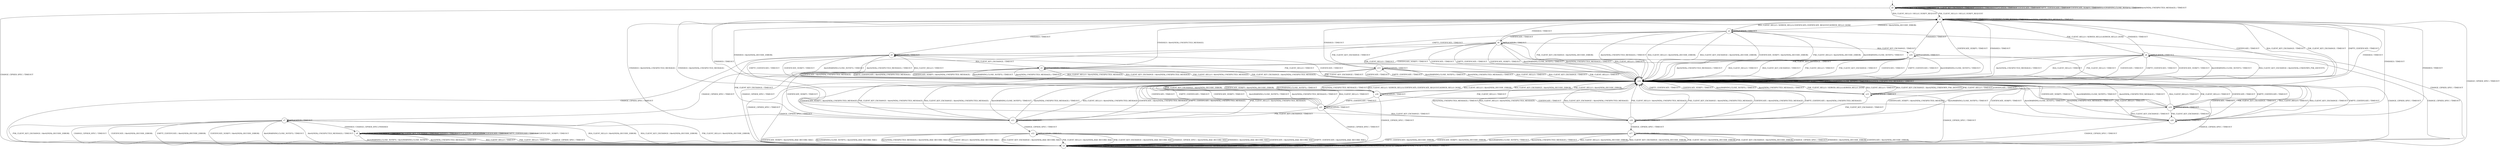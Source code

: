 digraph g {

	s0 [shape="circle" label="s0"];
	s1 [shape="circle" label="s1"];
	s2 [shape="circle" label="s2"];
	s3 [shape="circle" label="s3"];
	s4 [shape="circle" label="s4"];
	s5 [shape="circle" label="s5"];
	s6 [shape="circle" label="s6"];
	s7 [shape="circle" label="s7"];
	s8 [shape="circle" label="s8"];
	s9 [shape="circle" label="s9"];
	s10 [shape="circle" label="s10"];
	s11 [shape="circle" label="s11"];
	s12 [shape="circle" label="s12"];
	s13 [shape="circle" label="s13"];
	s14 [shape="circle" label="s14"];
	s15 [shape="circle" label="s15"];
	s16 [shape="circle" label="s16"];
	s17 [shape="circle" label="s17"];
	s18 [shape="circle" label="s18"];
	s19 [shape="circle" label="s19"];
	s20 [shape="circle" label="s20"];
	s21 [shape="circle" label="s21"];
	s0 -> s1 [label="RSA_CLIENT_HELLO / HELLO_VERIFY_REQUEST"];
	s0 -> s0 [label="RSA_CLIENT_KEY_EXCHANGE / TIMEOUT"];
	s0 -> s1 [label="PSK_CLIENT_HELLO / HELLO_VERIFY_REQUEST"];
	s0 -> s0 [label="PSK_CLIENT_KEY_EXCHANGE / TIMEOUT"];
	s0 -> s3 [label="CHANGE_CIPHER_SPEC / TIMEOUT"];
	s0 -> s0 [label="FINISHED / TIMEOUT"];
	s0 -> s0 [label="APPLICATION / TIMEOUT"];
	s0 -> s0 [label="CERTIFICATE / TIMEOUT"];
	s0 -> s0 [label="EMPTY_CERTIFICATE / TIMEOUT"];
	s0 -> s0 [label="CERTIFICATE_VERIFY / TIMEOUT"];
	s0 -> s0 [label="Alert(WARNING,CLOSE_NOTIFY) / TIMEOUT"];
	s0 -> s0 [label="Alert(FATAL,UNEXPECTED_MESSAGE) / TIMEOUT"];
	s1 -> s2 [label="RSA_CLIENT_HELLO / SERVER_HELLO,CERTIFICATE,CERTIFICATE_REQUEST,SERVER_HELLO_DONE"];
	s1 -> s14 [label="RSA_CLIENT_KEY_EXCHANGE / TIMEOUT"];
	s1 -> s4 [label="PSK_CLIENT_HELLO / SERVER_HELLO,SERVER_HELLO_DONE"];
	s1 -> s14 [label="PSK_CLIENT_KEY_EXCHANGE / TIMEOUT"];
	s1 -> s3 [label="CHANGE_CIPHER_SPEC / TIMEOUT"];
	s1 -> s1 [label="FINISHED / TIMEOUT"];
	s1 -> s1 [label="APPLICATION / TIMEOUT"];
	s1 -> s14 [label="CERTIFICATE / TIMEOUT"];
	s1 -> s14 [label="EMPTY_CERTIFICATE / TIMEOUT"];
	s1 -> s14 [label="CERTIFICATE_VERIFY / TIMEOUT"];
	s1 -> s1 [label="Alert(WARNING,CLOSE_NOTIFY) / TIMEOUT"];
	s1 -> s1 [label="Alert(FATAL,UNEXPECTED_MESSAGE) / TIMEOUT"];
	s2 -> s14 [label="RSA_CLIENT_HELLO / Alert(FATAL,DECODE_ERROR)"];
	s2 -> s14 [label="RSA_CLIENT_KEY_EXCHANGE / Alert(FATAL,DECODE_ERROR)"];
	s2 -> s14 [label="PSK_CLIENT_HELLO / Alert(FATAL,DECODE_ERROR)"];
	s2 -> s14 [label="PSK_CLIENT_KEY_EXCHANGE / Alert(FATAL,DECODE_ERROR)"];
	s2 -> s3 [label="CHANGE_CIPHER_SPEC / TIMEOUT"];
	s2 -> s1 [label="FINISHED / Alert(FATAL,DECODE_ERROR)"];
	s2 -> s2 [label="APPLICATION / TIMEOUT"];
	s2 -> s6 [label="CERTIFICATE / TIMEOUT"];
	s2 -> s9 [label="EMPTY_CERTIFICATE / TIMEOUT"];
	s2 -> s14 [label="CERTIFICATE_VERIFY / Alert(FATAL,DECODE_ERROR)"];
	s2 -> s14 [label="Alert(WARNING,CLOSE_NOTIFY) / TIMEOUT"];
	s2 -> s14 [label="Alert(FATAL,UNEXPECTED_MESSAGE) / TIMEOUT"];
	s3 -> s3 [label="RSA_CLIENT_HELLO / TIMEOUT"];
	s3 -> s3 [label="RSA_CLIENT_KEY_EXCHANGE / TIMEOUT"];
	s3 -> s3 [label="PSK_CLIENT_HELLO / TIMEOUT"];
	s3 -> s3 [label="PSK_CLIENT_KEY_EXCHANGE / TIMEOUT"];
	s3 -> s3 [label="CHANGE_CIPHER_SPEC / TIMEOUT"];
	s3 -> s3 [label="FINISHED / TIMEOUT"];
	s3 -> s3 [label="APPLICATION / TIMEOUT"];
	s3 -> s3 [label="CERTIFICATE / TIMEOUT"];
	s3 -> s3 [label="EMPTY_CERTIFICATE / TIMEOUT"];
	s3 -> s3 [label="CERTIFICATE_VERIFY / TIMEOUT"];
	s3 -> s3 [label="Alert(WARNING,CLOSE_NOTIFY) / TIMEOUT"];
	s3 -> s3 [label="Alert(FATAL,UNEXPECTED_MESSAGE) / TIMEOUT"];
	s4 -> s14 [label="RSA_CLIENT_HELLO / TIMEOUT"];
	s4 -> s14 [label="RSA_CLIENT_KEY_EXCHANGE / Alert(FATAL,UNKNOWN_PSK_IDENTITY)"];
	s4 -> s14 [label="PSK_CLIENT_HELLO / TIMEOUT"];
	s4 -> s5 [label="PSK_CLIENT_KEY_EXCHANGE / TIMEOUT"];
	s4 -> s3 [label="CHANGE_CIPHER_SPEC / TIMEOUT"];
	s4 -> s1 [label="FINISHED / TIMEOUT"];
	s4 -> s4 [label="APPLICATION / TIMEOUT"];
	s4 -> s14 [label="CERTIFICATE / TIMEOUT"];
	s4 -> s14 [label="EMPTY_CERTIFICATE / TIMEOUT"];
	s4 -> s14 [label="CERTIFICATE_VERIFY / TIMEOUT"];
	s4 -> s14 [label="Alert(WARNING,CLOSE_NOTIFY) / TIMEOUT"];
	s4 -> s14 [label="Alert(FATAL,UNEXPECTED_MESSAGE) / TIMEOUT"];
	s5 -> s14 [label="RSA_CLIENT_HELLO / Alert(FATAL,UNEXPECTED_MESSAGE)"];
	s5 -> s14 [label="RSA_CLIENT_KEY_EXCHANGE / Alert(FATAL,UNEXPECTED_MESSAGE)"];
	s5 -> s14 [label="PSK_CLIENT_HELLO / Alert(FATAL,UNEXPECTED_MESSAGE)"];
	s5 -> s14 [label="PSK_CLIENT_KEY_EXCHANGE / Alert(FATAL,UNEXPECTED_MESSAGE)"];
	s5 -> s7 [label="CHANGE_CIPHER_SPEC / TIMEOUT"];
	s5 -> s1 [label="FINISHED / Alert(FATAL,UNEXPECTED_MESSAGE)"];
	s5 -> s5 [label="APPLICATION / TIMEOUT"];
	s5 -> s14 [label="CERTIFICATE / Alert(FATAL,UNEXPECTED_MESSAGE)"];
	s5 -> s14 [label="EMPTY_CERTIFICATE / Alert(FATAL,UNEXPECTED_MESSAGE)"];
	s5 -> s14 [label="CERTIFICATE_VERIFY / Alert(FATAL,UNEXPECTED_MESSAGE)"];
	s5 -> s14 [label="Alert(WARNING,CLOSE_NOTIFY) / TIMEOUT"];
	s5 -> s14 [label="Alert(FATAL,UNEXPECTED_MESSAGE) / TIMEOUT"];
	s6 -> s14 [label="RSA_CLIENT_HELLO / TIMEOUT"];
	s6 -> s10 [label="RSA_CLIENT_KEY_EXCHANGE / TIMEOUT"];
	s6 -> s14 [label="PSK_CLIENT_HELLO / TIMEOUT"];
	s6 -> s13 [label="PSK_CLIENT_KEY_EXCHANGE / TIMEOUT"];
	s6 -> s3 [label="CHANGE_CIPHER_SPEC / TIMEOUT"];
	s6 -> s1 [label="FINISHED / TIMEOUT"];
	s6 -> s6 [label="APPLICATION / TIMEOUT"];
	s6 -> s14 [label="CERTIFICATE / TIMEOUT"];
	s6 -> s14 [label="EMPTY_CERTIFICATE / TIMEOUT"];
	s6 -> s14 [label="CERTIFICATE_VERIFY / TIMEOUT"];
	s6 -> s14 [label="Alert(WARNING,CLOSE_NOTIFY) / TIMEOUT"];
	s6 -> s14 [label="Alert(FATAL,UNEXPECTED_MESSAGE) / TIMEOUT"];
	s7 -> s3 [label="RSA_CLIENT_HELLO / Alert(FATAL,DECODE_ERROR)"];
	s7 -> s3 [label="RSA_CLIENT_KEY_EXCHANGE / Alert(FATAL,DECODE_ERROR)"];
	s7 -> s3 [label="PSK_CLIENT_HELLO / Alert(FATAL,DECODE_ERROR)"];
	s7 -> s3 [label="PSK_CLIENT_KEY_EXCHANGE / Alert(FATAL,DECODE_ERROR)"];
	s7 -> s3 [label="CHANGE_CIPHER_SPEC / TIMEOUT"];
	s7 -> s8 [label="FINISHED / CHANGE_CIPHER_SPEC,FINISHED"];
	s7 -> s7 [label="APPLICATION / TIMEOUT"];
	s7 -> s3 [label="CERTIFICATE / Alert(FATAL,DECODE_ERROR)"];
	s7 -> s3 [label="EMPTY_CERTIFICATE / Alert(FATAL,DECODE_ERROR)"];
	s7 -> s3 [label="CERTIFICATE_VERIFY / Alert(FATAL,DECODE_ERROR)"];
	s7 -> s3 [label="Alert(WARNING,CLOSE_NOTIFY) / TIMEOUT"];
	s7 -> s3 [label="Alert(FATAL,UNEXPECTED_MESSAGE) / TIMEOUT"];
	s8 -> s3 [label="RSA_CLIENT_HELLO / TIMEOUT"];
	s8 -> s8 [label="RSA_CLIENT_KEY_EXCHANGE / TIMEOUT"];
	s8 -> s3 [label="PSK_CLIENT_HELLO / TIMEOUT"];
	s8 -> s8 [label="PSK_CLIENT_KEY_EXCHANGE / TIMEOUT"];
	s8 -> s3 [label="CHANGE_CIPHER_SPEC / TIMEOUT"];
	s8 -> s8 [label="FINISHED / TIMEOUT"];
	s8 -> s8 [label="APPLICATION / APPLICATION"];
	s8 -> s8 [label="CERTIFICATE / TIMEOUT"];
	s8 -> s8 [label="EMPTY_CERTIFICATE / TIMEOUT"];
	s8 -> s8 [label="CERTIFICATE_VERIFY / TIMEOUT"];
	s8 -> s3 [label="Alert(WARNING,CLOSE_NOTIFY) / Alert(WARNING,CLOSE_NOTIFY)"];
	s8 -> s3 [label="Alert(FATAL,UNEXPECTED_MESSAGE) / TIMEOUT"];
	s9 -> s14 [label="RSA_CLIENT_HELLO / TIMEOUT"];
	s9 -> s5 [label="RSA_CLIENT_KEY_EXCHANGE / TIMEOUT"];
	s9 -> s14 [label="PSK_CLIENT_HELLO / TIMEOUT"];
	s9 -> s11 [label="PSK_CLIENT_KEY_EXCHANGE / TIMEOUT"];
	s9 -> s3 [label="CHANGE_CIPHER_SPEC / TIMEOUT"];
	s9 -> s1 [label="FINISHED / TIMEOUT"];
	s9 -> s9 [label="APPLICATION / TIMEOUT"];
	s9 -> s14 [label="CERTIFICATE / TIMEOUT"];
	s9 -> s14 [label="EMPTY_CERTIFICATE / TIMEOUT"];
	s9 -> s14 [label="CERTIFICATE_VERIFY / TIMEOUT"];
	s9 -> s14 [label="Alert(WARNING,CLOSE_NOTIFY) / TIMEOUT"];
	s9 -> s14 [label="Alert(FATAL,UNEXPECTED_MESSAGE) / TIMEOUT"];
	s10 -> s14 [label="RSA_CLIENT_HELLO / TIMEOUT"];
	s10 -> s14 [label="RSA_CLIENT_KEY_EXCHANGE / TIMEOUT"];
	s10 -> s14 [label="PSK_CLIENT_HELLO / TIMEOUT"];
	s10 -> s14 [label="PSK_CLIENT_KEY_EXCHANGE / TIMEOUT"];
	s10 -> s3 [label="CHANGE_CIPHER_SPEC / TIMEOUT"];
	s10 -> s1 [label="FINISHED / TIMEOUT"];
	s10 -> s10 [label="APPLICATION / TIMEOUT"];
	s10 -> s14 [label="CERTIFICATE / TIMEOUT"];
	s10 -> s14 [label="EMPTY_CERTIFICATE / TIMEOUT"];
	s10 -> s5 [label="CERTIFICATE_VERIFY / TIMEOUT"];
	s10 -> s14 [label="Alert(WARNING,CLOSE_NOTIFY) / TIMEOUT"];
	s10 -> s14 [label="Alert(FATAL,UNEXPECTED_MESSAGE) / TIMEOUT"];
	s11 -> s14 [label="RSA_CLIENT_HELLO / Alert(FATAL,UNEXPECTED_MESSAGE)"];
	s11 -> s14 [label="RSA_CLIENT_KEY_EXCHANGE / Alert(FATAL,UNEXPECTED_MESSAGE)"];
	s11 -> s14 [label="PSK_CLIENT_HELLO / Alert(FATAL,UNEXPECTED_MESSAGE)"];
	s11 -> s14 [label="PSK_CLIENT_KEY_EXCHANGE / Alert(FATAL,UNEXPECTED_MESSAGE)"];
	s11 -> s12 [label="CHANGE_CIPHER_SPEC / TIMEOUT"];
	s11 -> s1 [label="FINISHED / Alert(FATAL,UNEXPECTED_MESSAGE)"];
	s11 -> s11 [label="APPLICATION / TIMEOUT"];
	s11 -> s14 [label="CERTIFICATE / Alert(FATAL,UNEXPECTED_MESSAGE)"];
	s11 -> s14 [label="EMPTY_CERTIFICATE / Alert(FATAL,UNEXPECTED_MESSAGE)"];
	s11 -> s14 [label="CERTIFICATE_VERIFY / Alert(FATAL,UNEXPECTED_MESSAGE)"];
	s11 -> s14 [label="Alert(WARNING,CLOSE_NOTIFY) / TIMEOUT"];
	s11 -> s14 [label="Alert(FATAL,UNEXPECTED_MESSAGE) / TIMEOUT"];
	s12 -> s3 [label="RSA_CLIENT_HELLO / Alert(FATAL,BAD_RECORD_MAC)"];
	s12 -> s3 [label="RSA_CLIENT_KEY_EXCHANGE / Alert(FATAL,BAD_RECORD_MAC)"];
	s12 -> s3 [label="PSK_CLIENT_HELLO / Alert(FATAL,BAD_RECORD_MAC)"];
	s12 -> s3 [label="PSK_CLIENT_KEY_EXCHANGE / Alert(FATAL,BAD_RECORD_MAC)"];
	s12 -> s3 [label="CHANGE_CIPHER_SPEC / Alert(FATAL,BAD_RECORD_MAC)"];
	s12 -> s3 [label="FINISHED / Alert(FATAL,BAD_RECORD_MAC)"];
	s12 -> s12 [label="APPLICATION / TIMEOUT"];
	s12 -> s3 [label="CERTIFICATE / Alert(FATAL,BAD_RECORD_MAC)"];
	s12 -> s3 [label="EMPTY_CERTIFICATE / Alert(FATAL,BAD_RECORD_MAC)"];
	s12 -> s3 [label="CERTIFICATE_VERIFY / Alert(FATAL,BAD_RECORD_MAC)"];
	s12 -> s3 [label="Alert(WARNING,CLOSE_NOTIFY) / Alert(FATAL,BAD_RECORD_MAC)"];
	s12 -> s3 [label="Alert(FATAL,UNEXPECTED_MESSAGE) / Alert(FATAL,BAD_RECORD_MAC)"];
	s13 -> s14 [label="RSA_CLIENT_HELLO / TIMEOUT"];
	s13 -> s14 [label="RSA_CLIENT_KEY_EXCHANGE / TIMEOUT"];
	s13 -> s14 [label="PSK_CLIENT_HELLO / TIMEOUT"];
	s13 -> s14 [label="PSK_CLIENT_KEY_EXCHANGE / TIMEOUT"];
	s13 -> s3 [label="CHANGE_CIPHER_SPEC / TIMEOUT"];
	s13 -> s1 [label="FINISHED / TIMEOUT"];
	s13 -> s13 [label="APPLICATION / TIMEOUT"];
	s13 -> s14 [label="CERTIFICATE / TIMEOUT"];
	s13 -> s14 [label="EMPTY_CERTIFICATE / TIMEOUT"];
	s13 -> s11 [label="CERTIFICATE_VERIFY / TIMEOUT"];
	s13 -> s14 [label="Alert(WARNING,CLOSE_NOTIFY) / TIMEOUT"];
	s13 -> s14 [label="Alert(FATAL,UNEXPECTED_MESSAGE) / TIMEOUT"];
	s14 -> s18 [label="RSA_CLIENT_HELLO / SERVER_HELLO,CERTIFICATE,CERTIFICATE_REQUEST,SERVER_HELLO_DONE"];
	s14 -> s14 [label="RSA_CLIENT_KEY_EXCHANGE / TIMEOUT"];
	s14 -> s15 [label="PSK_CLIENT_HELLO / SERVER_HELLO,SERVER_HELLO_DONE"];
	s14 -> s14 [label="PSK_CLIENT_KEY_EXCHANGE / TIMEOUT"];
	s14 -> s3 [label="CHANGE_CIPHER_SPEC / TIMEOUT"];
	s14 -> s1 [label="FINISHED / TIMEOUT"];
	s14 -> s14 [label="APPLICATION / TIMEOUT"];
	s14 -> s14 [label="CERTIFICATE / TIMEOUT"];
	s14 -> s14 [label="EMPTY_CERTIFICATE / TIMEOUT"];
	s14 -> s14 [label="CERTIFICATE_VERIFY / TIMEOUT"];
	s14 -> s14 [label="Alert(WARNING,CLOSE_NOTIFY) / TIMEOUT"];
	s14 -> s14 [label="Alert(FATAL,UNEXPECTED_MESSAGE) / TIMEOUT"];
	s15 -> s14 [label="RSA_CLIENT_HELLO / TIMEOUT"];
	s15 -> s14 [label="RSA_CLIENT_KEY_EXCHANGE / Alert(FATAL,UNKNOWN_PSK_IDENTITY)"];
	s15 -> s14 [label="PSK_CLIENT_HELLO / TIMEOUT"];
	s15 -> s16 [label="PSK_CLIENT_KEY_EXCHANGE / TIMEOUT"];
	s15 -> s3 [label="CHANGE_CIPHER_SPEC / TIMEOUT"];
	s15 -> s1 [label="FINISHED / TIMEOUT"];
	s15 -> s15 [label="APPLICATION / TIMEOUT"];
	s15 -> s14 [label="CERTIFICATE / TIMEOUT"];
	s15 -> s14 [label="EMPTY_CERTIFICATE / TIMEOUT"];
	s15 -> s14 [label="CERTIFICATE_VERIFY / TIMEOUT"];
	s15 -> s14 [label="Alert(WARNING,CLOSE_NOTIFY) / TIMEOUT"];
	s15 -> s14 [label="Alert(FATAL,UNEXPECTED_MESSAGE) / TIMEOUT"];
	s16 -> s14 [label="RSA_CLIENT_HELLO / Alert(FATAL,UNEXPECTED_MESSAGE)"];
	s16 -> s14 [label="RSA_CLIENT_KEY_EXCHANGE / Alert(FATAL,UNEXPECTED_MESSAGE)"];
	s16 -> s14 [label="PSK_CLIENT_HELLO / Alert(FATAL,UNEXPECTED_MESSAGE)"];
	s16 -> s14 [label="PSK_CLIENT_KEY_EXCHANGE / Alert(FATAL,UNEXPECTED_MESSAGE)"];
	s16 -> s17 [label="CHANGE_CIPHER_SPEC / TIMEOUT"];
	s16 -> s1 [label="FINISHED / Alert(FATAL,UNEXPECTED_MESSAGE)"];
	s16 -> s16 [label="APPLICATION / TIMEOUT"];
	s16 -> s14 [label="CERTIFICATE / Alert(FATAL,UNEXPECTED_MESSAGE)"];
	s16 -> s14 [label="EMPTY_CERTIFICATE / Alert(FATAL,UNEXPECTED_MESSAGE)"];
	s16 -> s14 [label="CERTIFICATE_VERIFY / Alert(FATAL,UNEXPECTED_MESSAGE)"];
	s16 -> s14 [label="Alert(WARNING,CLOSE_NOTIFY) / TIMEOUT"];
	s16 -> s14 [label="Alert(FATAL,UNEXPECTED_MESSAGE) / TIMEOUT"];
	s17 -> s3 [label="RSA_CLIENT_HELLO / Alert(FATAL,DECODE_ERROR)"];
	s17 -> s3 [label="RSA_CLIENT_KEY_EXCHANGE / Alert(FATAL,DECODE_ERROR)"];
	s17 -> s3 [label="PSK_CLIENT_HELLO / Alert(FATAL,DECODE_ERROR)"];
	s17 -> s3 [label="PSK_CLIENT_KEY_EXCHANGE / Alert(FATAL,DECODE_ERROR)"];
	s17 -> s3 [label="CHANGE_CIPHER_SPEC / TIMEOUT"];
	s17 -> s3 [label="FINISHED / Alert(FATAL,DECODE_ERROR)"];
	s17 -> s17 [label="APPLICATION / TIMEOUT"];
	s17 -> s3 [label="CERTIFICATE / Alert(FATAL,DECODE_ERROR)"];
	s17 -> s3 [label="EMPTY_CERTIFICATE / Alert(FATAL,DECODE_ERROR)"];
	s17 -> s3 [label="CERTIFICATE_VERIFY / Alert(FATAL,DECODE_ERROR)"];
	s17 -> s3 [label="Alert(WARNING,CLOSE_NOTIFY) / TIMEOUT"];
	s17 -> s3 [label="Alert(FATAL,UNEXPECTED_MESSAGE) / TIMEOUT"];
	s18 -> s14 [label="RSA_CLIENT_HELLO / Alert(FATAL,DECODE_ERROR)"];
	s18 -> s14 [label="RSA_CLIENT_KEY_EXCHANGE / Alert(FATAL,DECODE_ERROR)"];
	s18 -> s14 [label="PSK_CLIENT_HELLO / Alert(FATAL,DECODE_ERROR)"];
	s18 -> s14 [label="PSK_CLIENT_KEY_EXCHANGE / Alert(FATAL,DECODE_ERROR)"];
	s18 -> s3 [label="CHANGE_CIPHER_SPEC / TIMEOUT"];
	s18 -> s1 [label="FINISHED / Alert(FATAL,DECODE_ERROR)"];
	s18 -> s18 [label="APPLICATION / TIMEOUT"];
	s18 -> s19 [label="CERTIFICATE / TIMEOUT"];
	s18 -> s21 [label="EMPTY_CERTIFICATE / TIMEOUT"];
	s18 -> s14 [label="CERTIFICATE_VERIFY / Alert(FATAL,DECODE_ERROR)"];
	s18 -> s14 [label="Alert(WARNING,CLOSE_NOTIFY) / TIMEOUT"];
	s18 -> s14 [label="Alert(FATAL,UNEXPECTED_MESSAGE) / TIMEOUT"];
	s19 -> s14 [label="RSA_CLIENT_HELLO / TIMEOUT"];
	s19 -> s20 [label="RSA_CLIENT_KEY_EXCHANGE / TIMEOUT"];
	s19 -> s14 [label="PSK_CLIENT_HELLO / TIMEOUT"];
	s19 -> s20 [label="PSK_CLIENT_KEY_EXCHANGE / TIMEOUT"];
	s19 -> s3 [label="CHANGE_CIPHER_SPEC / TIMEOUT"];
	s19 -> s1 [label="FINISHED / TIMEOUT"];
	s19 -> s19 [label="APPLICATION / TIMEOUT"];
	s19 -> s14 [label="CERTIFICATE / TIMEOUT"];
	s19 -> s14 [label="EMPTY_CERTIFICATE / TIMEOUT"];
	s19 -> s14 [label="CERTIFICATE_VERIFY / TIMEOUT"];
	s19 -> s14 [label="Alert(WARNING,CLOSE_NOTIFY) / TIMEOUT"];
	s19 -> s14 [label="Alert(FATAL,UNEXPECTED_MESSAGE) / TIMEOUT"];
	s20 -> s14 [label="RSA_CLIENT_HELLO / TIMEOUT"];
	s20 -> s14 [label="RSA_CLIENT_KEY_EXCHANGE / TIMEOUT"];
	s20 -> s14 [label="PSK_CLIENT_HELLO / TIMEOUT"];
	s20 -> s14 [label="PSK_CLIENT_KEY_EXCHANGE / TIMEOUT"];
	s20 -> s3 [label="CHANGE_CIPHER_SPEC / TIMEOUT"];
	s20 -> s1 [label="FINISHED / TIMEOUT"];
	s20 -> s20 [label="APPLICATION / TIMEOUT"];
	s20 -> s14 [label="CERTIFICATE / TIMEOUT"];
	s20 -> s14 [label="EMPTY_CERTIFICATE / TIMEOUT"];
	s20 -> s14 [label="CERTIFICATE_VERIFY / TIMEOUT"];
	s20 -> s14 [label="Alert(WARNING,CLOSE_NOTIFY) / TIMEOUT"];
	s20 -> s14 [label="Alert(FATAL,UNEXPECTED_MESSAGE) / TIMEOUT"];
	s21 -> s14 [label="RSA_CLIENT_HELLO / TIMEOUT"];
	s21 -> s16 [label="RSA_CLIENT_KEY_EXCHANGE / TIMEOUT"];
	s21 -> s14 [label="PSK_CLIENT_HELLO / TIMEOUT"];
	s21 -> s11 [label="PSK_CLIENT_KEY_EXCHANGE / TIMEOUT"];
	s21 -> s3 [label="CHANGE_CIPHER_SPEC / TIMEOUT"];
	s21 -> s1 [label="FINISHED / TIMEOUT"];
	s21 -> s21 [label="APPLICATION / TIMEOUT"];
	s21 -> s14 [label="CERTIFICATE / TIMEOUT"];
	s21 -> s14 [label="EMPTY_CERTIFICATE / TIMEOUT"];
	s21 -> s14 [label="CERTIFICATE_VERIFY / TIMEOUT"];
	s21 -> s14 [label="Alert(WARNING,CLOSE_NOTIFY) / TIMEOUT"];
	s21 -> s14 [label="Alert(FATAL,UNEXPECTED_MESSAGE) / TIMEOUT"];

__start0 [label="" shape="none" width="0" height="0"];
__start0 -> s0;

}
